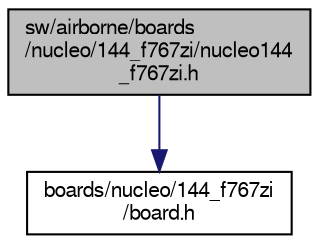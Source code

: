 digraph "sw/airborne/boards/nucleo/144_f767zi/nucleo144_f767zi.h"
{
  edge [fontname="FreeSans",fontsize="10",labelfontname="FreeSans",labelfontsize="10"];
  node [fontname="FreeSans",fontsize="10",shape=record];
  Node1 [label="sw/airborne/boards\l/nucleo/144_f767zi/nucleo144\l_f767zi.h",height=0.2,width=0.4,color="black", fillcolor="grey75", style="filled", fontcolor="black"];
  Node1 -> Node2 [color="midnightblue",fontsize="10",style="solid",fontname="FreeSans"];
  Node2 [label="boards/nucleo/144_f767zi\l/board.h",height=0.2,width=0.4,color="black", fillcolor="white", style="filled",URL="$nucleo_2144__f767zi_2board_8h.html"];
}
